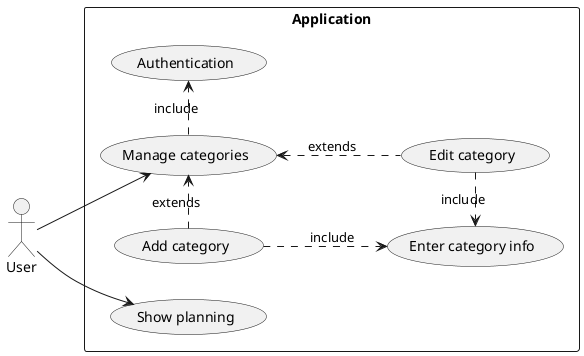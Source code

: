 @startuml "Manage categories"

left to right direction
actor User
rectangle Application {
    User --> (Manage categories)
    (Manage categories) .> (Authentication) : include
    (Add category) .> (Manage categories) : extends
    (Manage categories) <.. (Edit category) : extends
    (Add category) ..> (Enter category info) : include
    (Edit category) .> (Enter category info) : include
    User --> (Show planning)
}


@enduml